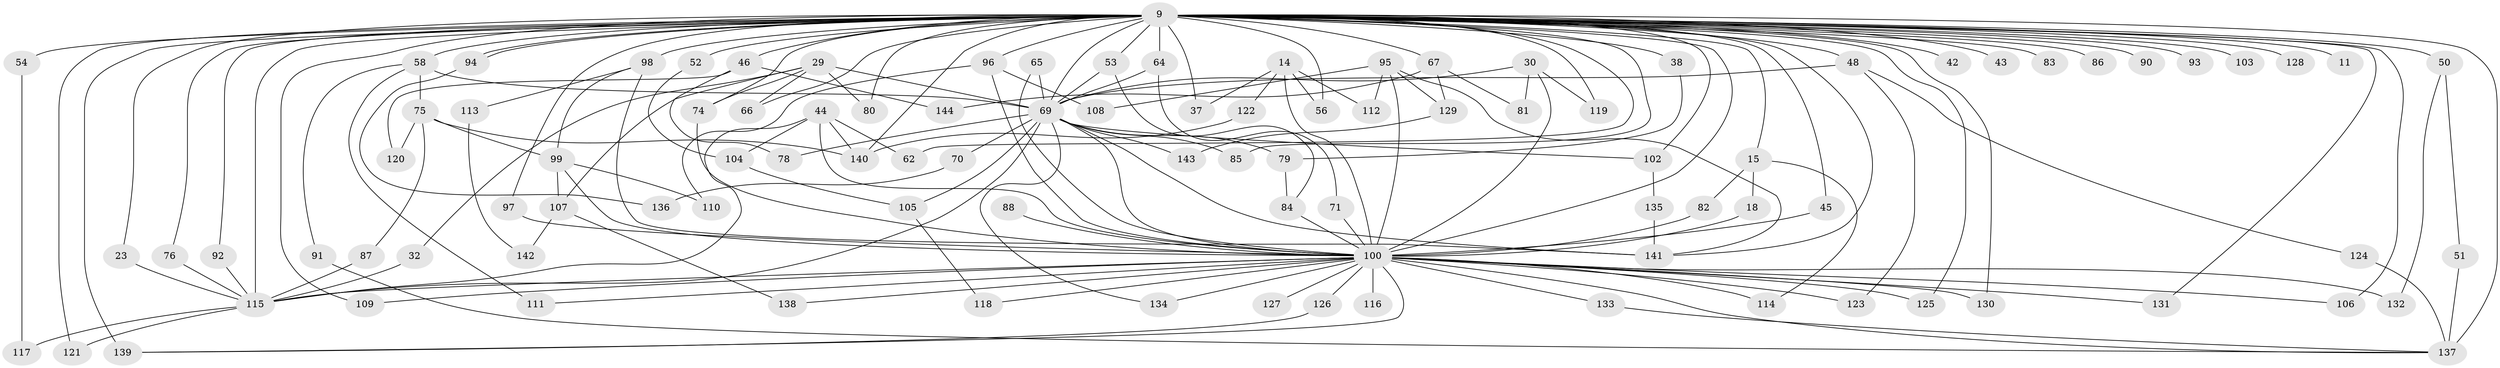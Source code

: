 // original degree distribution, {28: 0.006944444444444444, 22: 0.006944444444444444, 37: 0.006944444444444444, 15: 0.006944444444444444, 31: 0.006944444444444444, 20: 0.006944444444444444, 14: 0.006944444444444444, 27: 0.006944444444444444, 34: 0.006944444444444444, 29: 0.006944444444444444, 2: 0.5486111111111112, 4: 0.10416666666666667, 5: 0.0625, 6: 0.020833333333333332, 3: 0.1875, 7: 0.006944444444444444}
// Generated by graph-tools (version 1.1) at 2025/47/03/04/25 21:47:07]
// undirected, 100 vertices, 178 edges
graph export_dot {
graph [start="1"]
  node [color=gray90,style=filled];
  9 [super="+3+8"];
  11;
  14 [super="+13"];
  15;
  18;
  23;
  29;
  30;
  32;
  37;
  38;
  42;
  43;
  44 [super="+25"];
  45;
  46;
  48;
  50 [super="+33"];
  51;
  52 [super="+36"];
  53;
  54;
  56;
  58;
  62;
  64 [super="+20"];
  65;
  66;
  67 [super="+35"];
  69 [super="+6+41+57+60"];
  70;
  71;
  74 [super="+61"];
  75;
  76;
  78;
  79 [super="+59"];
  80;
  81;
  82;
  83;
  84 [super="+73"];
  85 [super="+21"];
  86;
  87;
  88;
  90;
  91;
  92;
  93;
  94;
  95;
  96 [super="+40+49+77"];
  97;
  98 [super="+55"];
  99 [super="+19"];
  100 [super="+16+10"];
  102;
  103;
  104;
  105;
  106 [super="+63"];
  107;
  108;
  109;
  110;
  111;
  112;
  113;
  114;
  115 [super="+47+34"];
  116 [super="+101"];
  117;
  118;
  119;
  120;
  121;
  122;
  123;
  124;
  125;
  126;
  127;
  128;
  129;
  130;
  131;
  132;
  133;
  134;
  135;
  136;
  137 [super="+89+39"];
  138;
  139 [super="+72"];
  140 [super="+68"];
  141 [super="+27"];
  142;
  143;
  144;
  9 -- 11 [weight=2];
  9 -- 38 [weight=2];
  9 -- 42 [weight=2];
  9 -- 43 [weight=2];
  9 -- 52 [weight=4];
  9 -- 56;
  9 -- 66;
  9 -- 67 [weight=3];
  9 -- 69 [weight=12];
  9 -- 74;
  9 -- 83 [weight=2];
  9 -- 86 [weight=2];
  9 -- 92;
  9 -- 94;
  9 -- 94;
  9 -- 106 [weight=2];
  9 -- 109;
  9 -- 125;
  9 -- 140 [weight=2];
  9 -- 128 [weight=2];
  9 -- 15 [weight=2];
  9 -- 23;
  9 -- 37;
  9 -- 45;
  9 -- 48;
  9 -- 54 [weight=2];
  9 -- 58;
  9 -- 62;
  9 -- 64 [weight=2];
  9 -- 93 [weight=2];
  9 -- 97;
  9 -- 100 [weight=9];
  9 -- 96 [weight=3];
  9 -- 130;
  9 -- 131;
  9 -- 139 [weight=3];
  9 -- 137 [weight=4];
  9 -- 46 [weight=2];
  9 -- 50 [weight=3];
  9 -- 53;
  9 -- 76;
  9 -- 80;
  9 -- 85 [weight=2];
  9 -- 90;
  9 -- 98 [weight=5];
  9 -- 102;
  9 -- 103 [weight=2];
  9 -- 119;
  9 -- 121;
  9 -- 141;
  9 -- 115 [weight=10];
  14 -- 37;
  14 -- 56;
  14 -- 112;
  14 -- 122;
  14 -- 100 [weight=3];
  15 -- 18;
  15 -- 82;
  15 -- 114;
  18 -- 100;
  23 -- 115;
  29 -- 32;
  29 -- 66;
  29 -- 80;
  29 -- 107;
  29 -- 69 [weight=2];
  29 -- 74;
  30 -- 81;
  30 -- 119;
  30 -- 69;
  30 -- 100;
  32 -- 115;
  38 -- 79;
  44 -- 62;
  44 -- 104;
  44 -- 140;
  44 -- 100 [weight=2];
  44 -- 115;
  45 -- 100;
  46 -- 78;
  46 -- 120;
  46 -- 144;
  48 -- 123;
  48 -- 124;
  48 -- 69;
  50 -- 51;
  50 -- 132;
  51 -- 137;
  52 -- 104;
  53 -- 69;
  53 -- 84;
  54 -- 117;
  58 -- 75;
  58 -- 91;
  58 -- 111;
  58 -- 69;
  64 -- 71;
  64 -- 69;
  65 -- 69;
  65 -- 100;
  67 -- 144;
  67 -- 81;
  67 -- 129;
  69 -- 134;
  69 -- 70 [weight=2];
  69 -- 78;
  69 -- 143;
  69 -- 79 [weight=2];
  69 -- 85;
  69 -- 102;
  69 -- 105;
  69 -- 115 [weight=5];
  69 -- 100 [weight=4];
  69 -- 141;
  70 -- 136;
  71 -- 100;
  74 -- 100;
  75 -- 87;
  75 -- 99;
  75 -- 120;
  75 -- 140;
  76 -- 115;
  79 -- 84;
  82 -- 100;
  84 -- 100;
  87 -- 115;
  88 -- 100;
  91 -- 137;
  92 -- 115;
  94 -- 136;
  95 -- 108;
  95 -- 112;
  95 -- 129;
  95 -- 141;
  95 -- 100 [weight=2];
  96 -- 110;
  96 -- 108;
  96 -- 100 [weight=2];
  97 -- 100;
  98 -- 113 [weight=2];
  98 -- 99;
  98 -- 141;
  99 -- 107;
  99 -- 110;
  99 -- 100;
  100 -- 134;
  100 -- 130;
  100 -- 131;
  100 -- 132;
  100 -- 133;
  100 -- 137 [weight=2];
  100 -- 138;
  100 -- 139;
  100 -- 106;
  100 -- 109;
  100 -- 111;
  100 -- 114;
  100 -- 116 [weight=3];
  100 -- 118;
  100 -- 123;
  100 -- 125;
  100 -- 126;
  100 -- 127;
  100 -- 115 [weight=5];
  102 -- 135;
  104 -- 105;
  105 -- 118;
  107 -- 138;
  107 -- 142;
  113 -- 142;
  115 -- 117;
  115 -- 121;
  122 -- 140;
  124 -- 137;
  126 -- 139;
  129 -- 143;
  133 -- 137;
  135 -- 141;
}
